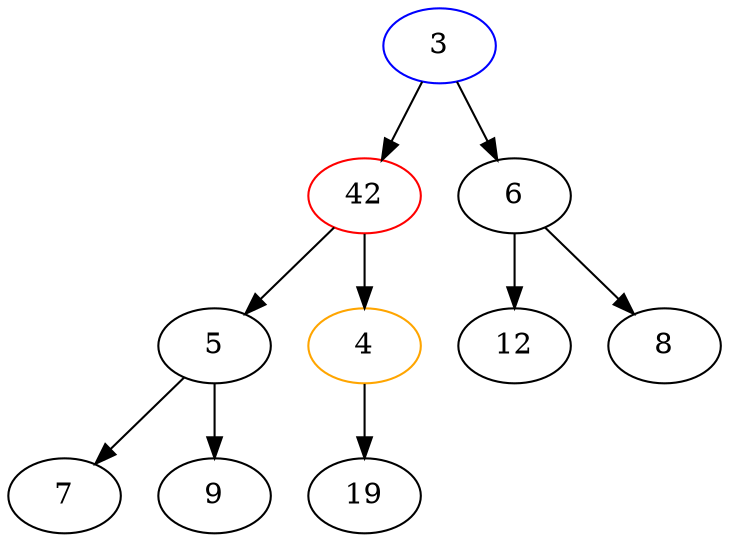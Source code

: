 strict digraph G {
	ordering="out"
	"42" [color=red];
	"4" [color=orange];
	"3" [color=blue];
	3 -> 42;
	3 -> 6;
	42 -> 5;
	42 -> 4;
	6 -> 12;
	6 -> 8;
	5 -> 7;
	5 -> 9;
	4 -> 19;
}

